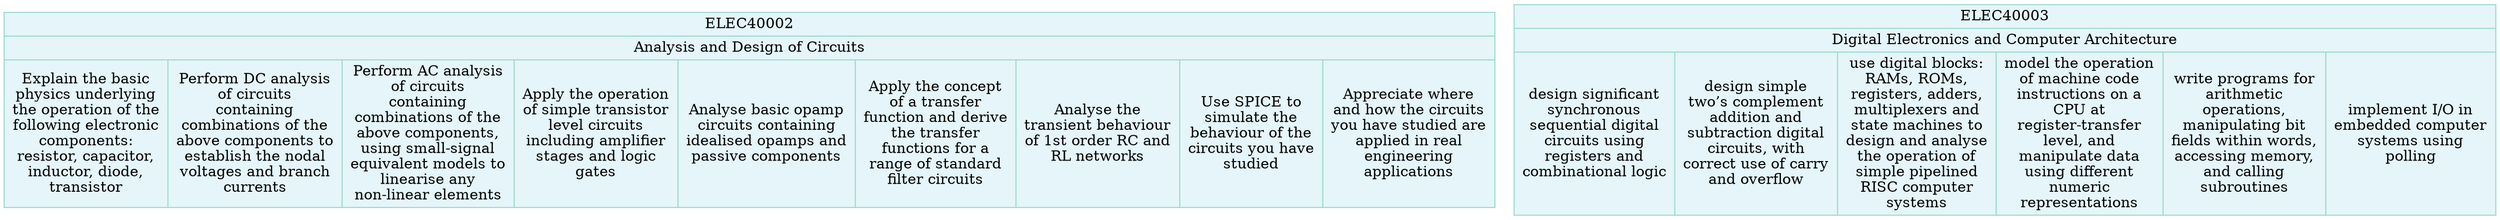 // This is an auto-generated file. Don't edit this file; edit `modules.yml` instead.

digraph {
  node[shape=record, style="filled"];
  node[color="#99d8c9", fillcolor="#e5f5f9"];
  ELEC40002 [label="{ELEC40002 | Analysis and Design of Circuits | {
    <1>Explain the basic\nphysics underlying\nthe operation of the\nfollowing electronic\ncomponents:\nresistor, capacitor,\ninductor, diode,\ntransistor |
    <2>Perform DC analysis\nof circuits\ncontaining\ncombinations of the\nabove components to\nestablish the nodal\nvoltages and branch\ncurrents |
    <3>Perform AC analysis\nof circuits\ncontaining\ncombinations of the\nabove components,\nusing small-signal\nequivalent models to\nlinearise any\nnon-linear elements |
    <4>Apply the operation\nof simple transistor\nlevel circuits\nincluding amplifier\nstages and logic\ngates |
    <5>Analyse basic opamp\ncircuits containing\nidealised opamps and\npassive components |
    <6>Apply the concept\nof a transfer\nfunction and derive\nthe transfer\nfunctions for a\nrange of standard\nfilter circuits |
    <7>Analyse the\ntransient behaviour\nof 1st order RC and\nRL networks |
    <8>Use SPICE to\nsimulate the\nbehaviour of the\ncircuits you have\nstudied |
    <9>Appreciate where\nand how the circuits\nyou have studied are\napplied in real\nengineering\napplications
  }}"];

  ELEC40003 [label="{ELEC40003 | Digital Electronics and Computer Architecture | {
    <1>design significant\nsynchronous\nsequential digital\ncircuits using\nregisters and\ncombinational logic |
    <2>design simple\ntwo’s complement\naddition and\nsubtraction digital\ncircuits, with\ncorrect use of carry\nand overflow |
    <3>use digital blocks:\nRAMs, ROMs,\nregisters, adders,\nmultiplexers and\nstate machines to\ndesign and analyse\nthe operation of\nsimple pipelined\nRISC computer\nsystems |
    <4>model the operation\nof machine code\ninstructions on a\nCPU at\nregister-transfer\nlevel, and\nmanipulate data\nusing different\nnumeric\nrepresentations |
    <5>write programs for\narithmetic\noperations,\nmanipulating bit\nfields within words,\naccessing memory,\nand calling\nsubroutines |
    <6>implement I/O in\nembedded computer\nsystems using\npolling
  }}"];
}
